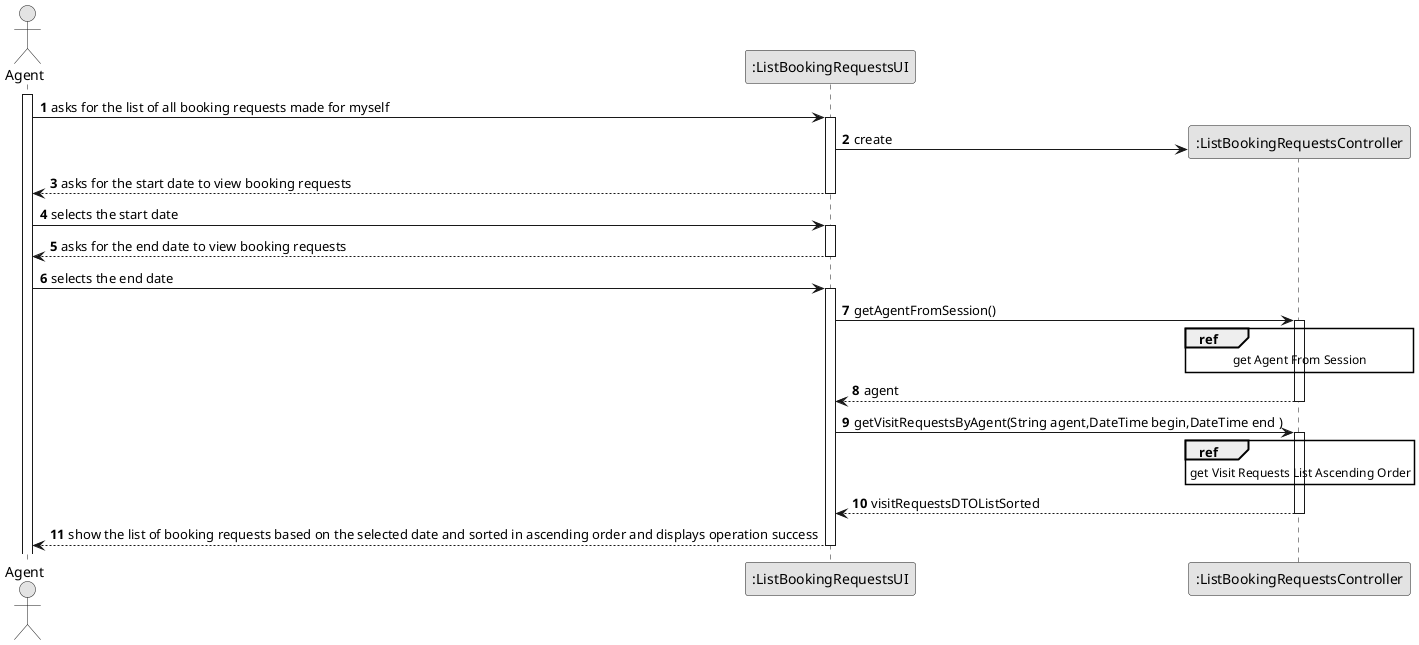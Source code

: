 @startuml
skinparam monochrome true
skinparam packageStyle rectangle
skinparam shadowing false


autonumber

actor "Agent" as Agent


participant ":ListBookingRequestsUI" as UI
participant ":ListBookingRequestsController" as CTRL













    activate Agent

  Agent -> UI : asks for the list of all booking requests made for myself
    activate UI

    UI -> CTRL** : create





      UI --> Agent : asks for the start date to view booking requests
            deactivate UI


         Agent -> UI : selects the start date
         activate UI



         UI --> Agent : asks for the end date to view booking requests
         deactivate UI


          Agent -> UI : selects the end date
           activate UI

    UI -> CTRL : getAgentFromSession()
       activate CTRL

      ref over CTRL
      get Agent From Session
      end ref
       CTRL --> UI: agent
       deactivate CTRL

       UI -> CTRL: getVisitRequestsByAgent(String agent,DateTime begin,DateTime end )
       activate CTRL


     ref over CTRL
     get Visit Requests List Ascending Order
     end ref

            CTRL --> UI : visitRequestsDTOListSorted
            deactivate CTRL








     UI --> Agent : show the list of booking requests based on the selected date and sorted in ascending order and displays operation success
      deactivate UI





@enduml